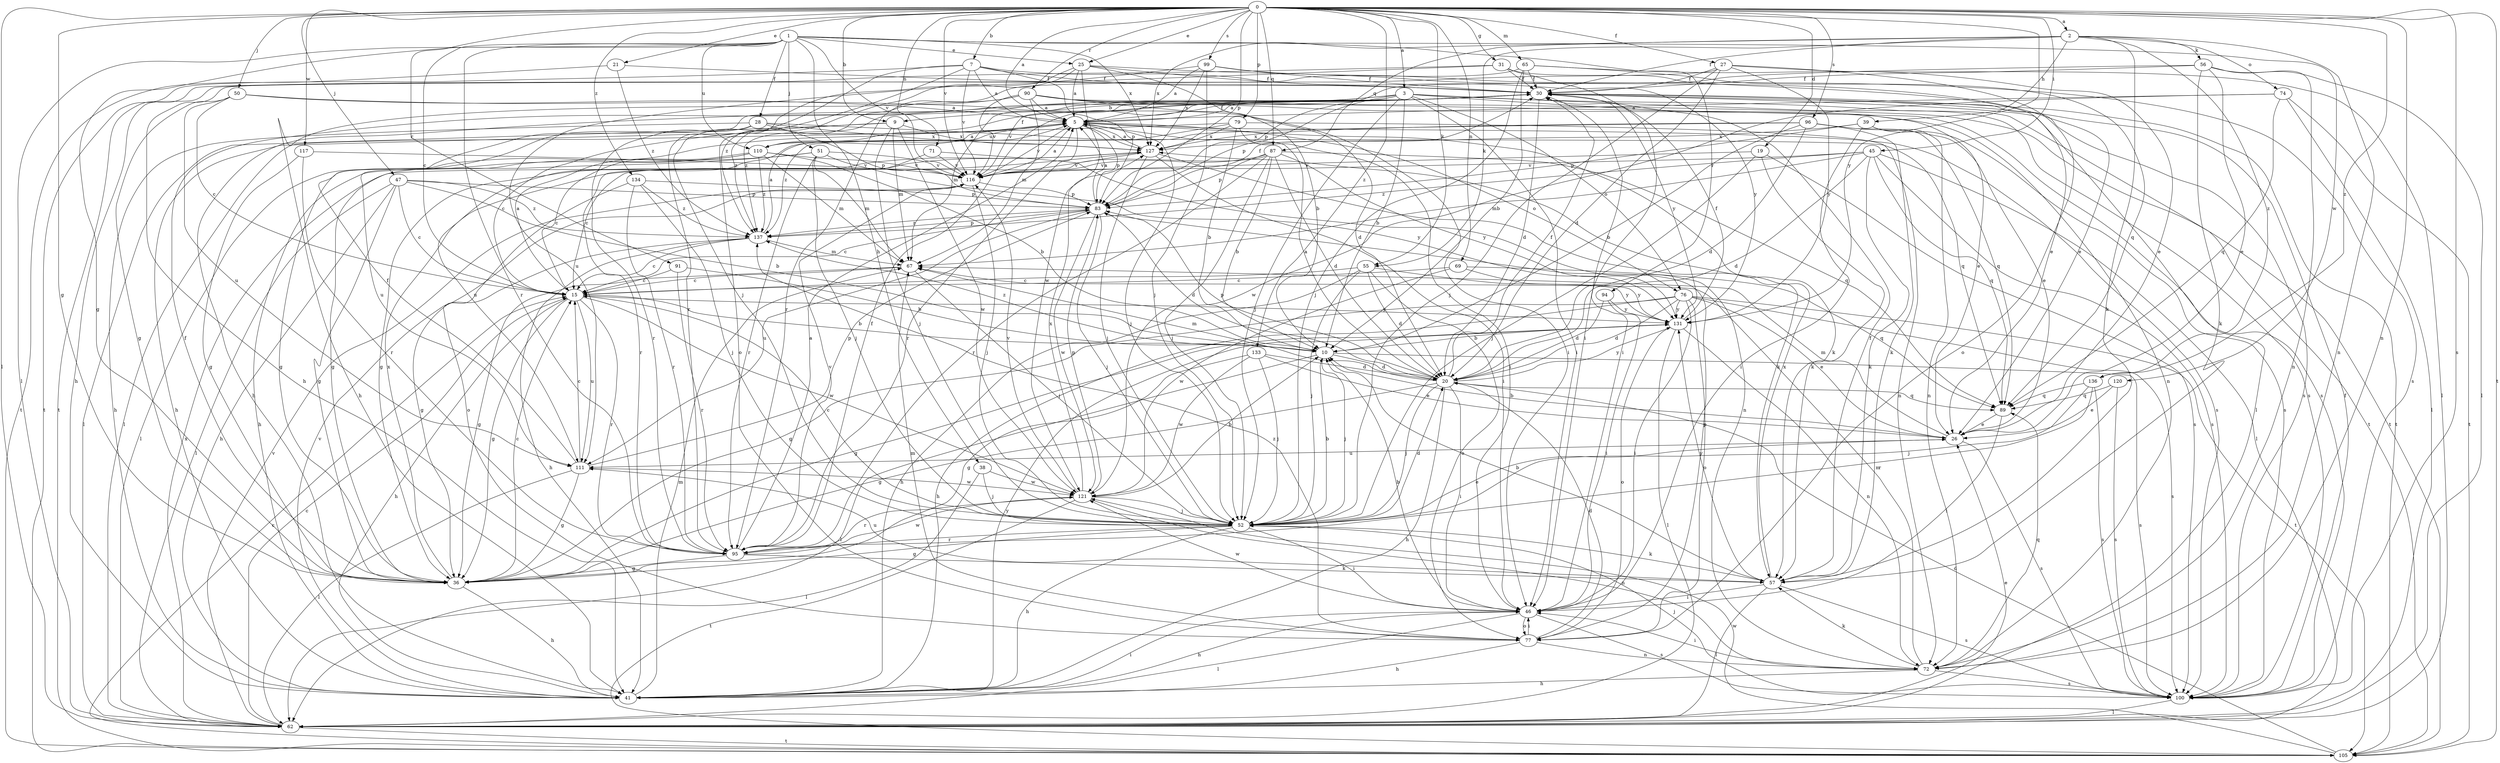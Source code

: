 strict digraph  {
0;
1;
2;
3;
5;
7;
9;
10;
15;
19;
20;
21;
25;
26;
27;
28;
30;
31;
36;
38;
39;
41;
45;
46;
47;
50;
51;
52;
55;
56;
57;
62;
65;
67;
69;
71;
72;
74;
76;
77;
79;
83;
87;
89;
90;
91;
94;
95;
96;
99;
100;
105;
110;
111;
116;
117;
120;
121;
127;
131;
133;
134;
136;
137;
0 -> 2  [label=a];
0 -> 3  [label=a];
0 -> 5  [label=a];
0 -> 7  [label=b];
0 -> 9  [label=b];
0 -> 19  [label=d];
0 -> 21  [label=e];
0 -> 25  [label=e];
0 -> 27  [label=f];
0 -> 31  [label=g];
0 -> 36  [label=g];
0 -> 45  [label=i];
0 -> 47  [label=j];
0 -> 50  [label=j];
0 -> 55  [label=k];
0 -> 62  [label=l];
0 -> 65  [label=m];
0 -> 69  [label=n];
0 -> 71  [label=n];
0 -> 72  [label=n];
0 -> 79  [label=p];
0 -> 83  [label=p];
0 -> 87  [label=q];
0 -> 90  [label=r];
0 -> 91  [label=r];
0 -> 96  [label=s];
0 -> 99  [label=s];
0 -> 100  [label=s];
0 -> 105  [label=t];
0 -> 116  [label=v];
0 -> 117  [label=w];
0 -> 131  [label=y];
0 -> 133  [label=z];
0 -> 134  [label=z];
0 -> 136  [label=z];
1 -> 15  [label=c];
1 -> 25  [label=e];
1 -> 28  [label=f];
1 -> 36  [label=g];
1 -> 38  [label=h];
1 -> 51  [label=j];
1 -> 62  [label=l];
1 -> 94  [label=r];
1 -> 95  [label=r];
1 -> 110  [label=u];
1 -> 116  [label=v];
1 -> 120  [label=w];
1 -> 127  [label=x];
2 -> 30  [label=f];
2 -> 39  [label=h];
2 -> 55  [label=k];
2 -> 56  [label=k];
2 -> 57  [label=k];
2 -> 72  [label=n];
2 -> 74  [label=o];
2 -> 87  [label=q];
2 -> 127  [label=x];
2 -> 136  [label=z];
3 -> 9  [label=b];
3 -> 10  [label=b];
3 -> 26  [label=e];
3 -> 46  [label=i];
3 -> 52  [label=j];
3 -> 67  [label=m];
3 -> 76  [label=o];
3 -> 83  [label=p];
3 -> 100  [label=s];
3 -> 105  [label=t];
3 -> 116  [label=v];
3 -> 137  [label=z];
5 -> 30  [label=f];
5 -> 41  [label=h];
5 -> 52  [label=j];
5 -> 57  [label=k];
5 -> 76  [label=o];
5 -> 83  [label=p];
5 -> 95  [label=r];
5 -> 100  [label=s];
5 -> 110  [label=u];
5 -> 116  [label=v];
5 -> 127  [label=x];
7 -> 5  [label=a];
7 -> 30  [label=f];
7 -> 52  [label=j];
7 -> 83  [label=p];
7 -> 105  [label=t];
7 -> 116  [label=v];
7 -> 131  [label=y];
7 -> 137  [label=z];
9 -> 15  [label=c];
9 -> 52  [label=j];
9 -> 62  [label=l];
9 -> 67  [label=m];
9 -> 121  [label=w];
9 -> 127  [label=x];
10 -> 20  [label=d];
10 -> 52  [label=j];
10 -> 62  [label=l];
10 -> 100  [label=s];
10 -> 137  [label=z];
15 -> 5  [label=a];
15 -> 10  [label=b];
15 -> 36  [label=g];
15 -> 41  [label=h];
15 -> 95  [label=r];
15 -> 111  [label=u];
15 -> 121  [label=w];
15 -> 131  [label=y];
19 -> 52  [label=j];
19 -> 57  [label=k];
19 -> 100  [label=s];
19 -> 116  [label=v];
20 -> 5  [label=a];
20 -> 30  [label=f];
20 -> 36  [label=g];
20 -> 41  [label=h];
20 -> 46  [label=i];
20 -> 52  [label=j];
20 -> 67  [label=m];
20 -> 83  [label=p];
20 -> 89  [label=q];
20 -> 131  [label=y];
21 -> 30  [label=f];
21 -> 105  [label=t];
21 -> 137  [label=z];
25 -> 5  [label=a];
25 -> 10  [label=b];
25 -> 26  [label=e];
25 -> 30  [label=f];
25 -> 77  [label=o];
25 -> 95  [label=r];
25 -> 121  [label=w];
26 -> 10  [label=b];
26 -> 67  [label=m];
26 -> 100  [label=s];
26 -> 111  [label=u];
27 -> 20  [label=d];
27 -> 30  [label=f];
27 -> 52  [label=j];
27 -> 62  [label=l];
27 -> 77  [label=o];
27 -> 95  [label=r];
27 -> 131  [label=y];
28 -> 41  [label=h];
28 -> 83  [label=p];
28 -> 89  [label=q];
28 -> 95  [label=r];
28 -> 111  [label=u];
28 -> 127  [label=x];
30 -> 5  [label=a];
30 -> 20  [label=d];
30 -> 41  [label=h];
30 -> 46  [label=i];
30 -> 62  [label=l];
30 -> 100  [label=s];
30 -> 105  [label=t];
30 -> 131  [label=y];
31 -> 26  [label=e];
31 -> 30  [label=f];
31 -> 41  [label=h];
31 -> 46  [label=i];
31 -> 105  [label=t];
36 -> 15  [label=c];
36 -> 30  [label=f];
36 -> 41  [label=h];
36 -> 127  [label=x];
38 -> 52  [label=j];
38 -> 62  [label=l];
38 -> 121  [label=w];
39 -> 46  [label=i];
39 -> 72  [label=n];
39 -> 83  [label=p];
39 -> 100  [label=s];
39 -> 127  [label=x];
41 -> 46  [label=i];
41 -> 67  [label=m];
41 -> 116  [label=v];
41 -> 131  [label=y];
45 -> 20  [label=d];
45 -> 57  [label=k];
45 -> 62  [label=l];
45 -> 67  [label=m];
45 -> 89  [label=q];
45 -> 100  [label=s];
45 -> 116  [label=v];
45 -> 137  [label=z];
46 -> 10  [label=b];
46 -> 41  [label=h];
46 -> 62  [label=l];
46 -> 77  [label=o];
46 -> 100  [label=s];
46 -> 121  [label=w];
47 -> 10  [label=b];
47 -> 15  [label=c];
47 -> 36  [label=g];
47 -> 41  [label=h];
47 -> 62  [label=l];
47 -> 83  [label=p];
47 -> 137  [label=z];
50 -> 5  [label=a];
50 -> 15  [label=c];
50 -> 36  [label=g];
50 -> 46  [label=i];
50 -> 111  [label=u];
51 -> 36  [label=g];
51 -> 41  [label=h];
51 -> 52  [label=j];
51 -> 67  [label=m];
51 -> 95  [label=r];
51 -> 116  [label=v];
51 -> 131  [label=y];
52 -> 10  [label=b];
52 -> 15  [label=c];
52 -> 20  [label=d];
52 -> 26  [label=e];
52 -> 36  [label=g];
52 -> 41  [label=h];
52 -> 46  [label=i];
52 -> 57  [label=k];
52 -> 95  [label=r];
55 -> 15  [label=c];
55 -> 20  [label=d];
55 -> 41  [label=h];
55 -> 52  [label=j];
55 -> 77  [label=o];
55 -> 131  [label=y];
56 -> 26  [label=e];
56 -> 30  [label=f];
56 -> 57  [label=k];
56 -> 62  [label=l];
56 -> 72  [label=n];
56 -> 83  [label=p];
57 -> 10  [label=b];
57 -> 30  [label=f];
57 -> 46  [label=i];
57 -> 62  [label=l];
57 -> 100  [label=s];
57 -> 111  [label=u];
57 -> 127  [label=x];
57 -> 131  [label=y];
62 -> 15  [label=c];
62 -> 26  [label=e];
62 -> 105  [label=t];
62 -> 116  [label=v];
62 -> 127  [label=x];
65 -> 10  [label=b];
65 -> 26  [label=e];
65 -> 30  [label=f];
65 -> 41  [label=h];
65 -> 52  [label=j];
65 -> 89  [label=q];
67 -> 15  [label=c];
67 -> 36  [label=g];
67 -> 52  [label=j];
69 -> 15  [label=c];
69 -> 89  [label=q];
69 -> 121  [label=w];
69 -> 131  [label=y];
71 -> 72  [label=n];
71 -> 95  [label=r];
71 -> 116  [label=v];
72 -> 41  [label=h];
72 -> 46  [label=i];
72 -> 57  [label=k];
72 -> 67  [label=m];
72 -> 89  [label=q];
72 -> 100  [label=s];
74 -> 5  [label=a];
74 -> 62  [label=l];
74 -> 89  [label=q];
74 -> 105  [label=t];
74 -> 121  [label=w];
76 -> 20  [label=d];
76 -> 26  [label=e];
76 -> 36  [label=g];
76 -> 41  [label=h];
76 -> 46  [label=i];
76 -> 77  [label=o];
76 -> 100  [label=s];
76 -> 105  [label=t];
76 -> 131  [label=y];
77 -> 20  [label=d];
77 -> 41  [label=h];
77 -> 46  [label=i];
77 -> 67  [label=m];
77 -> 72  [label=n];
77 -> 83  [label=p];
77 -> 137  [label=z];
79 -> 10  [label=b];
79 -> 46  [label=i];
79 -> 62  [label=l];
79 -> 72  [label=n];
79 -> 111  [label=u];
79 -> 127  [label=x];
83 -> 5  [label=a];
83 -> 15  [label=c];
83 -> 20  [label=d];
83 -> 30  [label=f];
83 -> 52  [label=j];
83 -> 111  [label=u];
83 -> 121  [label=w];
83 -> 137  [label=z];
87 -> 10  [label=b];
87 -> 15  [label=c];
87 -> 20  [label=d];
87 -> 52  [label=j];
87 -> 83  [label=p];
87 -> 89  [label=q];
87 -> 95  [label=r];
87 -> 116  [label=v];
87 -> 131  [label=y];
89 -> 26  [label=e];
89 -> 46  [label=i];
90 -> 5  [label=a];
90 -> 20  [label=d];
90 -> 41  [label=h];
90 -> 67  [label=m];
90 -> 72  [label=n];
90 -> 100  [label=s];
90 -> 105  [label=t];
90 -> 116  [label=v];
90 -> 137  [label=z];
91 -> 10  [label=b];
91 -> 15  [label=c];
91 -> 95  [label=r];
94 -> 20  [label=d];
94 -> 46  [label=i];
94 -> 131  [label=y];
95 -> 5  [label=a];
95 -> 30  [label=f];
95 -> 36  [label=g];
95 -> 57  [label=k];
95 -> 116  [label=v];
95 -> 121  [label=w];
96 -> 10  [label=b];
96 -> 20  [label=d];
96 -> 26  [label=e];
96 -> 57  [label=k];
96 -> 89  [label=q];
96 -> 127  [label=x];
96 -> 137  [label=z];
99 -> 5  [label=a];
99 -> 30  [label=f];
99 -> 52  [label=j];
99 -> 100  [label=s];
99 -> 111  [label=u];
99 -> 127  [label=x];
100 -> 30  [label=f];
100 -> 52  [label=j];
100 -> 62  [label=l];
105 -> 15  [label=c];
105 -> 20  [label=d];
105 -> 121  [label=w];
110 -> 5  [label=a];
110 -> 10  [label=b];
110 -> 15  [label=c];
110 -> 30  [label=f];
110 -> 36  [label=g];
110 -> 62  [label=l];
110 -> 67  [label=m];
110 -> 116  [label=v];
110 -> 137  [label=z];
111 -> 15  [label=c];
111 -> 30  [label=f];
111 -> 36  [label=g];
111 -> 62  [label=l];
111 -> 83  [label=p];
111 -> 121  [label=w];
116 -> 5  [label=a];
116 -> 52  [label=j];
116 -> 83  [label=p];
117 -> 36  [label=g];
117 -> 95  [label=r];
117 -> 116  [label=v];
120 -> 26  [label=e];
120 -> 89  [label=q];
120 -> 100  [label=s];
121 -> 10  [label=b];
121 -> 52  [label=j];
121 -> 72  [label=n];
121 -> 83  [label=p];
121 -> 95  [label=r];
121 -> 105  [label=t];
121 -> 116  [label=v];
121 -> 127  [label=x];
127 -> 5  [label=a];
127 -> 36  [label=g];
127 -> 46  [label=i];
127 -> 52  [label=j];
127 -> 57  [label=k];
127 -> 116  [label=v];
131 -> 10  [label=b];
131 -> 30  [label=f];
131 -> 36  [label=g];
131 -> 62  [label=l];
131 -> 72  [label=n];
131 -> 77  [label=o];
133 -> 20  [label=d];
133 -> 26  [label=e];
133 -> 36  [label=g];
133 -> 52  [label=j];
133 -> 121  [label=w];
134 -> 52  [label=j];
134 -> 77  [label=o];
134 -> 83  [label=p];
134 -> 95  [label=r];
134 -> 137  [label=z];
136 -> 52  [label=j];
136 -> 89  [label=q];
136 -> 95  [label=r];
136 -> 100  [label=s];
137 -> 5  [label=a];
137 -> 15  [label=c];
137 -> 36  [label=g];
137 -> 41  [label=h];
137 -> 67  [label=m];
137 -> 83  [label=p];
}
